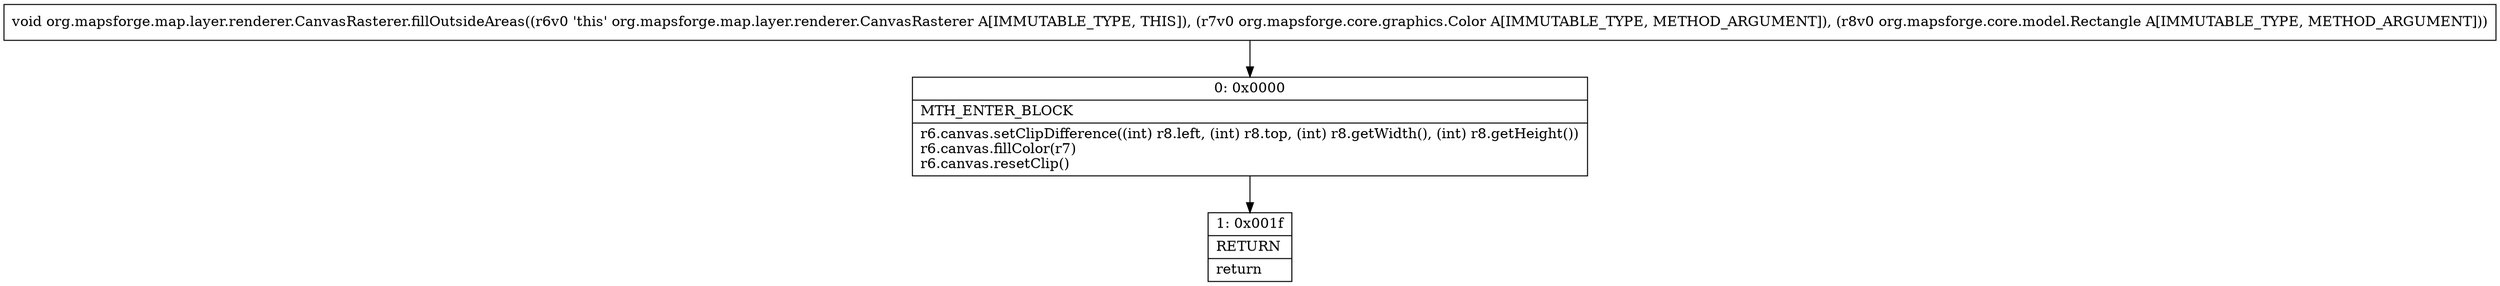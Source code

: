 digraph "CFG fororg.mapsforge.map.layer.renderer.CanvasRasterer.fillOutsideAreas(Lorg\/mapsforge\/core\/graphics\/Color;Lorg\/mapsforge\/core\/model\/Rectangle;)V" {
Node_0 [shape=record,label="{0\:\ 0x0000|MTH_ENTER_BLOCK\l|r6.canvas.setClipDifference((int) r8.left, (int) r8.top, (int) r8.getWidth(), (int) r8.getHeight())\lr6.canvas.fillColor(r7)\lr6.canvas.resetClip()\l}"];
Node_1 [shape=record,label="{1\:\ 0x001f|RETURN\l|return\l}"];
MethodNode[shape=record,label="{void org.mapsforge.map.layer.renderer.CanvasRasterer.fillOutsideAreas((r6v0 'this' org.mapsforge.map.layer.renderer.CanvasRasterer A[IMMUTABLE_TYPE, THIS]), (r7v0 org.mapsforge.core.graphics.Color A[IMMUTABLE_TYPE, METHOD_ARGUMENT]), (r8v0 org.mapsforge.core.model.Rectangle A[IMMUTABLE_TYPE, METHOD_ARGUMENT])) }"];
MethodNode -> Node_0;
Node_0 -> Node_1;
}

